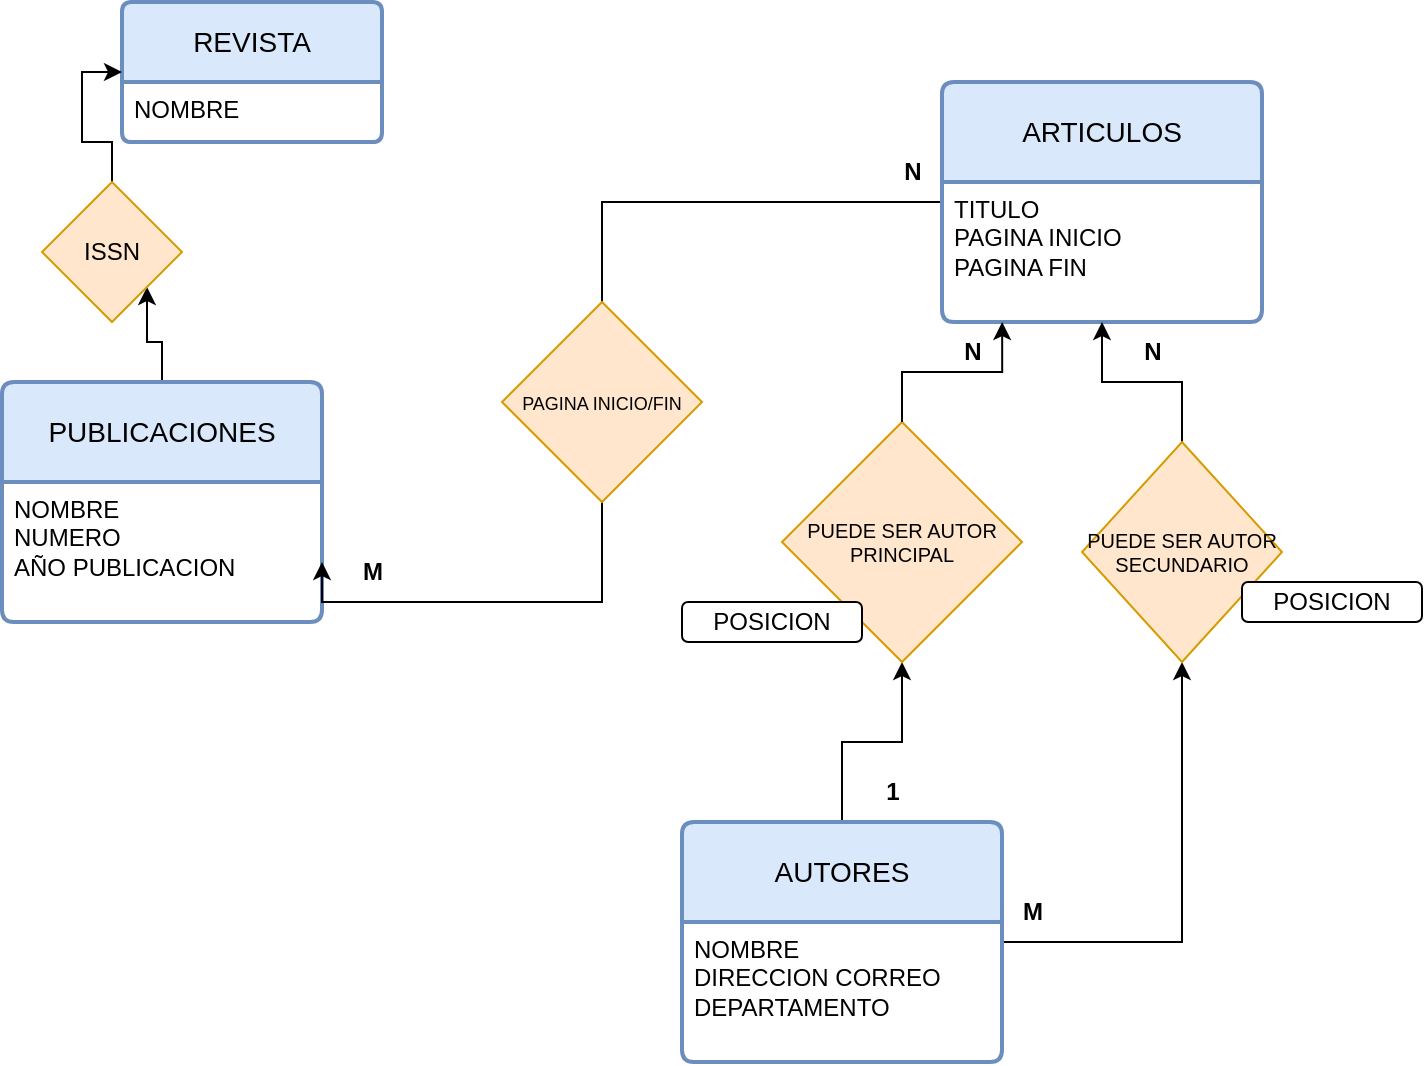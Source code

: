 <mxfile version="28.2.5">
  <diagram name="Página-1" id="qgF4wgOTeFCE3cicMdrK">
    <mxGraphModel dx="1426" dy="754" grid="1" gridSize="10" guides="1" tooltips="1" connect="1" arrows="1" fold="1" page="1" pageScale="1" pageWidth="827" pageHeight="1169" math="0" shadow="0">
      <root>
        <mxCell id="0" />
        <mxCell id="1" parent="0" />
        <mxCell id="Nbi6sQF1_jsgNM3YyQZU-29" style="edgeStyle=orthogonalEdgeStyle;rounded=0;orthogonalLoop=1;jettySize=auto;html=1;entryX=1;entryY=1;entryDx=0;entryDy=0;" parent="1" source="Nbi6sQF1_jsgNM3YyQZU-1" target="Nbi6sQF1_jsgNM3YyQZU-28" edge="1">
          <mxGeometry relative="1" as="geometry" />
        </mxCell>
        <mxCell id="Nbi6sQF1_jsgNM3YyQZU-1" value="PUBLICACIONES" style="swimlane;childLayout=stackLayout;horizontal=1;startSize=50;horizontalStack=0;rounded=1;fontSize=14;fontStyle=0;strokeWidth=2;resizeParent=0;resizeLast=1;shadow=0;dashed=0;align=center;arcSize=4;whiteSpace=wrap;html=1;fillColor=#dae8fc;strokeColor=#6c8ebf;" parent="1" vertex="1">
          <mxGeometry x="50" y="230" width="160" height="120" as="geometry" />
        </mxCell>
        <mxCell id="Nbi6sQF1_jsgNM3YyQZU-2" value="&lt;div&gt;NOMBRE&lt;/div&gt;&lt;div&gt;NUMERO&lt;/div&gt;&lt;div&gt;AÑO PUBLICACION&lt;br&gt;&lt;/div&gt;" style="align=left;strokeColor=none;fillColor=none;spacingLeft=4;spacingRight=4;fontSize=12;verticalAlign=top;resizable=0;rotatable=0;part=1;html=1;whiteSpace=wrap;" parent="Nbi6sQF1_jsgNM3YyQZU-1" vertex="1">
          <mxGeometry y="50" width="160" height="70" as="geometry" />
        </mxCell>
        <mxCell id="Nbi6sQF1_jsgNM3YyQZU-22" style="edgeStyle=orthogonalEdgeStyle;rounded=0;orthogonalLoop=1;jettySize=auto;html=1;entryX=1;entryY=0.75;entryDx=0;entryDy=0;" parent="1" source="Nbi6sQF1_jsgNM3YyQZU-3" target="Nbi6sQF1_jsgNM3YyQZU-1" edge="1">
          <mxGeometry relative="1" as="geometry">
            <mxPoint x="300" y="340" as="targetPoint" />
            <Array as="points">
              <mxPoint x="350" y="140" />
              <mxPoint x="350" y="340" />
              <mxPoint x="210" y="340" />
            </Array>
          </mxGeometry>
        </mxCell>
        <mxCell id="Nbi6sQF1_jsgNM3YyQZU-3" value="ARTICULOS" style="swimlane;childLayout=stackLayout;horizontal=1;startSize=50;horizontalStack=0;rounded=1;fontSize=14;fontStyle=0;strokeWidth=2;resizeParent=0;resizeLast=1;shadow=0;dashed=0;align=center;arcSize=4;whiteSpace=wrap;html=1;fillColor=#dae8fc;strokeColor=#6c8ebf;" parent="1" vertex="1">
          <mxGeometry x="520" y="80" width="160" height="120" as="geometry" />
        </mxCell>
        <mxCell id="Nbi6sQF1_jsgNM3YyQZU-4" value="&lt;div&gt;TITULO&lt;/div&gt;&lt;div&gt;PAGINA INICIO&lt;/div&gt;&lt;div&gt;PAGINA FIN&lt;br&gt;&lt;/div&gt;" style="align=left;strokeColor=none;fillColor=none;spacingLeft=4;spacingRight=4;fontSize=12;verticalAlign=top;resizable=0;rotatable=0;part=1;html=1;whiteSpace=wrap;" parent="Nbi6sQF1_jsgNM3YyQZU-3" vertex="1">
          <mxGeometry y="50" width="160" height="70" as="geometry" />
        </mxCell>
        <mxCell id="Nbi6sQF1_jsgNM3YyQZU-9" style="edgeStyle=orthogonalEdgeStyle;rounded=0;orthogonalLoop=1;jettySize=auto;html=1;" parent="1" source="Nbi6sQF1_jsgNM3YyQZU-5" target="Nbi6sQF1_jsgNM3YyQZU-7" edge="1">
          <mxGeometry relative="1" as="geometry" />
        </mxCell>
        <mxCell id="Nbi6sQF1_jsgNM3YyQZU-10" style="edgeStyle=orthogonalEdgeStyle;rounded=0;orthogonalLoop=1;jettySize=auto;html=1;" parent="1" source="Nbi6sQF1_jsgNM3YyQZU-5" target="Nbi6sQF1_jsgNM3YyQZU-8" edge="1">
          <mxGeometry relative="1" as="geometry" />
        </mxCell>
        <mxCell id="Nbi6sQF1_jsgNM3YyQZU-5" value="AUTORES" style="swimlane;childLayout=stackLayout;horizontal=1;startSize=50;horizontalStack=0;rounded=1;fontSize=14;fontStyle=0;strokeWidth=2;resizeParent=0;resizeLast=1;shadow=0;dashed=0;align=center;arcSize=4;whiteSpace=wrap;html=1;fillColor=#dae8fc;strokeColor=#6c8ebf;" parent="1" vertex="1">
          <mxGeometry x="390" y="450" width="160" height="120" as="geometry" />
        </mxCell>
        <mxCell id="Nbi6sQF1_jsgNM3YyQZU-6" value="&lt;div&gt;NOMBRE&lt;/div&gt;&lt;div&gt;DIRECCION CORREO&lt;/div&gt;&lt;div&gt;DEPARTAMENTO&lt;br&gt;&lt;/div&gt;" style="align=left;strokeColor=none;fillColor=none;spacingLeft=4;spacingRight=4;fontSize=12;verticalAlign=top;resizable=0;rotatable=0;part=1;html=1;whiteSpace=wrap;" parent="Nbi6sQF1_jsgNM3YyQZU-5" vertex="1">
          <mxGeometry y="50" width="160" height="70" as="geometry" />
        </mxCell>
        <mxCell id="Nbi6sQF1_jsgNM3YyQZU-7" value="PUEDE SER AUTOR PRINCIPAL" style="rhombus;whiteSpace=wrap;html=1;fontSize=10;fillColor=#ffe6cc;strokeColor=#d79b00;" parent="1" vertex="1">
          <mxGeometry x="440" y="250" width="120" height="120" as="geometry" />
        </mxCell>
        <mxCell id="Nbi6sQF1_jsgNM3YyQZU-11" style="edgeStyle=orthogonalEdgeStyle;rounded=0;orthogonalLoop=1;jettySize=auto;html=1;" parent="1" source="Nbi6sQF1_jsgNM3YyQZU-8" target="Nbi6sQF1_jsgNM3YyQZU-4" edge="1">
          <mxGeometry relative="1" as="geometry" />
        </mxCell>
        <mxCell id="Nbi6sQF1_jsgNM3YyQZU-8" value="PUEDE SER AUTOR SECUNDARIO" style="rhombus;whiteSpace=wrap;html=1;fontSize=10;fillColor=#ffe6cc;strokeColor=#d79b00;" parent="1" vertex="1">
          <mxGeometry x="590" y="260" width="100" height="110" as="geometry" />
        </mxCell>
        <mxCell id="Nbi6sQF1_jsgNM3YyQZU-12" style="edgeStyle=orthogonalEdgeStyle;rounded=0;orthogonalLoop=1;jettySize=auto;html=1;entryX=0.188;entryY=1;entryDx=0;entryDy=0;entryPerimeter=0;" parent="1" source="Nbi6sQF1_jsgNM3YyQZU-7" target="Nbi6sQF1_jsgNM3YyQZU-4" edge="1">
          <mxGeometry relative="1" as="geometry" />
        </mxCell>
        <mxCell id="Nbi6sQF1_jsgNM3YyQZU-16" value="&lt;b&gt;N&lt;/b&gt;" style="text;html=1;align=center;verticalAlign=middle;resizable=0;points=[];autosize=1;strokeColor=none;fillColor=none;" parent="1" vertex="1">
          <mxGeometry x="520" y="200" width="30" height="30" as="geometry" />
        </mxCell>
        <mxCell id="Nbi6sQF1_jsgNM3YyQZU-17" value="1" style="text;html=1;align=center;verticalAlign=middle;resizable=0;points=[];autosize=1;strokeColor=none;fillColor=none;fontStyle=1" parent="1" vertex="1">
          <mxGeometry x="480" y="420" width="30" height="30" as="geometry" />
        </mxCell>
        <mxCell id="Nbi6sQF1_jsgNM3YyQZU-18" value="&lt;b&gt;N&lt;/b&gt;" style="text;html=1;align=center;verticalAlign=middle;resizable=0;points=[];autosize=1;strokeColor=none;fillColor=none;" parent="1" vertex="1">
          <mxGeometry x="610" y="200" width="30" height="30" as="geometry" />
        </mxCell>
        <mxCell id="Nbi6sQF1_jsgNM3YyQZU-19" value="M" style="text;html=1;align=center;verticalAlign=middle;resizable=0;points=[];autosize=1;strokeColor=none;fillColor=none;fontStyle=1" parent="1" vertex="1">
          <mxGeometry x="550" y="480" width="30" height="30" as="geometry" />
        </mxCell>
        <mxCell id="Nbi6sQF1_jsgNM3YyQZU-23" value="&lt;b&gt;N&lt;/b&gt;" style="text;html=1;align=center;verticalAlign=middle;resizable=0;points=[];autosize=1;strokeColor=none;fillColor=none;" parent="1" vertex="1">
          <mxGeometry x="490" y="110" width="30" height="30" as="geometry" />
        </mxCell>
        <mxCell id="Nbi6sQF1_jsgNM3YyQZU-24" value="M" style="text;html=1;align=center;verticalAlign=middle;resizable=0;points=[];autosize=1;strokeColor=none;fillColor=none;fontStyle=1" parent="1" vertex="1">
          <mxGeometry x="220" y="310" width="30" height="30" as="geometry" />
        </mxCell>
        <mxCell id="Nbi6sQF1_jsgNM3YyQZU-25" value="REVISTA" style="swimlane;childLayout=stackLayout;horizontal=1;startSize=40;horizontalStack=0;rounded=1;fontSize=14;fontStyle=0;strokeWidth=2;resizeParent=0;resizeLast=1;shadow=0;dashed=0;align=center;arcSize=4;whiteSpace=wrap;html=1;fillColor=#dae8fc;strokeColor=#6c8ebf;" parent="1" vertex="1">
          <mxGeometry x="110" y="40" width="130" height="70" as="geometry" />
        </mxCell>
        <mxCell id="Nbi6sQF1_jsgNM3YyQZU-26" value="NOMBRE" style="align=left;strokeColor=none;fillColor=none;spacingLeft=4;spacingRight=4;fontSize=12;verticalAlign=top;resizable=0;rotatable=0;part=1;html=1;whiteSpace=wrap;" parent="Nbi6sQF1_jsgNM3YyQZU-25" vertex="1">
          <mxGeometry y="40" width="130" height="30" as="geometry" />
        </mxCell>
        <mxCell id="Nbi6sQF1_jsgNM3YyQZU-31" style="edgeStyle=orthogonalEdgeStyle;rounded=0;orthogonalLoop=1;jettySize=auto;html=1;entryX=0;entryY=0.5;entryDx=0;entryDy=0;" parent="1" source="Nbi6sQF1_jsgNM3YyQZU-28" target="Nbi6sQF1_jsgNM3YyQZU-25" edge="1">
          <mxGeometry relative="1" as="geometry" />
        </mxCell>
        <mxCell id="Nbi6sQF1_jsgNM3YyQZU-28" value="ISSN" style="rhombus;whiteSpace=wrap;html=1;fillColor=#ffe6cc;strokeColor=#d79b00;" parent="1" vertex="1">
          <mxGeometry x="70" y="130" width="70" height="70" as="geometry" />
        </mxCell>
        <mxCell id="vIy1Z1YUuS3Xw-Spv-iq-1" value="&lt;div&gt;POSICION&lt;/div&gt;" style="rounded=1;whiteSpace=wrap;html=1;" vertex="1" parent="1">
          <mxGeometry x="390" y="340" width="90" height="20" as="geometry" />
        </mxCell>
        <mxCell id="vIy1Z1YUuS3Xw-Spv-iq-2" value="&lt;div&gt;POSICION&lt;/div&gt;" style="rounded=1;whiteSpace=wrap;html=1;" vertex="1" parent="1">
          <mxGeometry x="670" y="330" width="90" height="20" as="geometry" />
        </mxCell>
        <mxCell id="vIy1Z1YUuS3Xw-Spv-iq-4" value="&lt;font style=&quot;font-size: 9px;&quot;&gt;PAGINA INICIO/FIN&lt;/font&gt;" style="rhombus;whiteSpace=wrap;html=1;fillColor=#ffe6cc;strokeColor=#d79b00;" vertex="1" parent="1">
          <mxGeometry x="300" y="190" width="100" height="100" as="geometry" />
        </mxCell>
      </root>
    </mxGraphModel>
  </diagram>
</mxfile>
